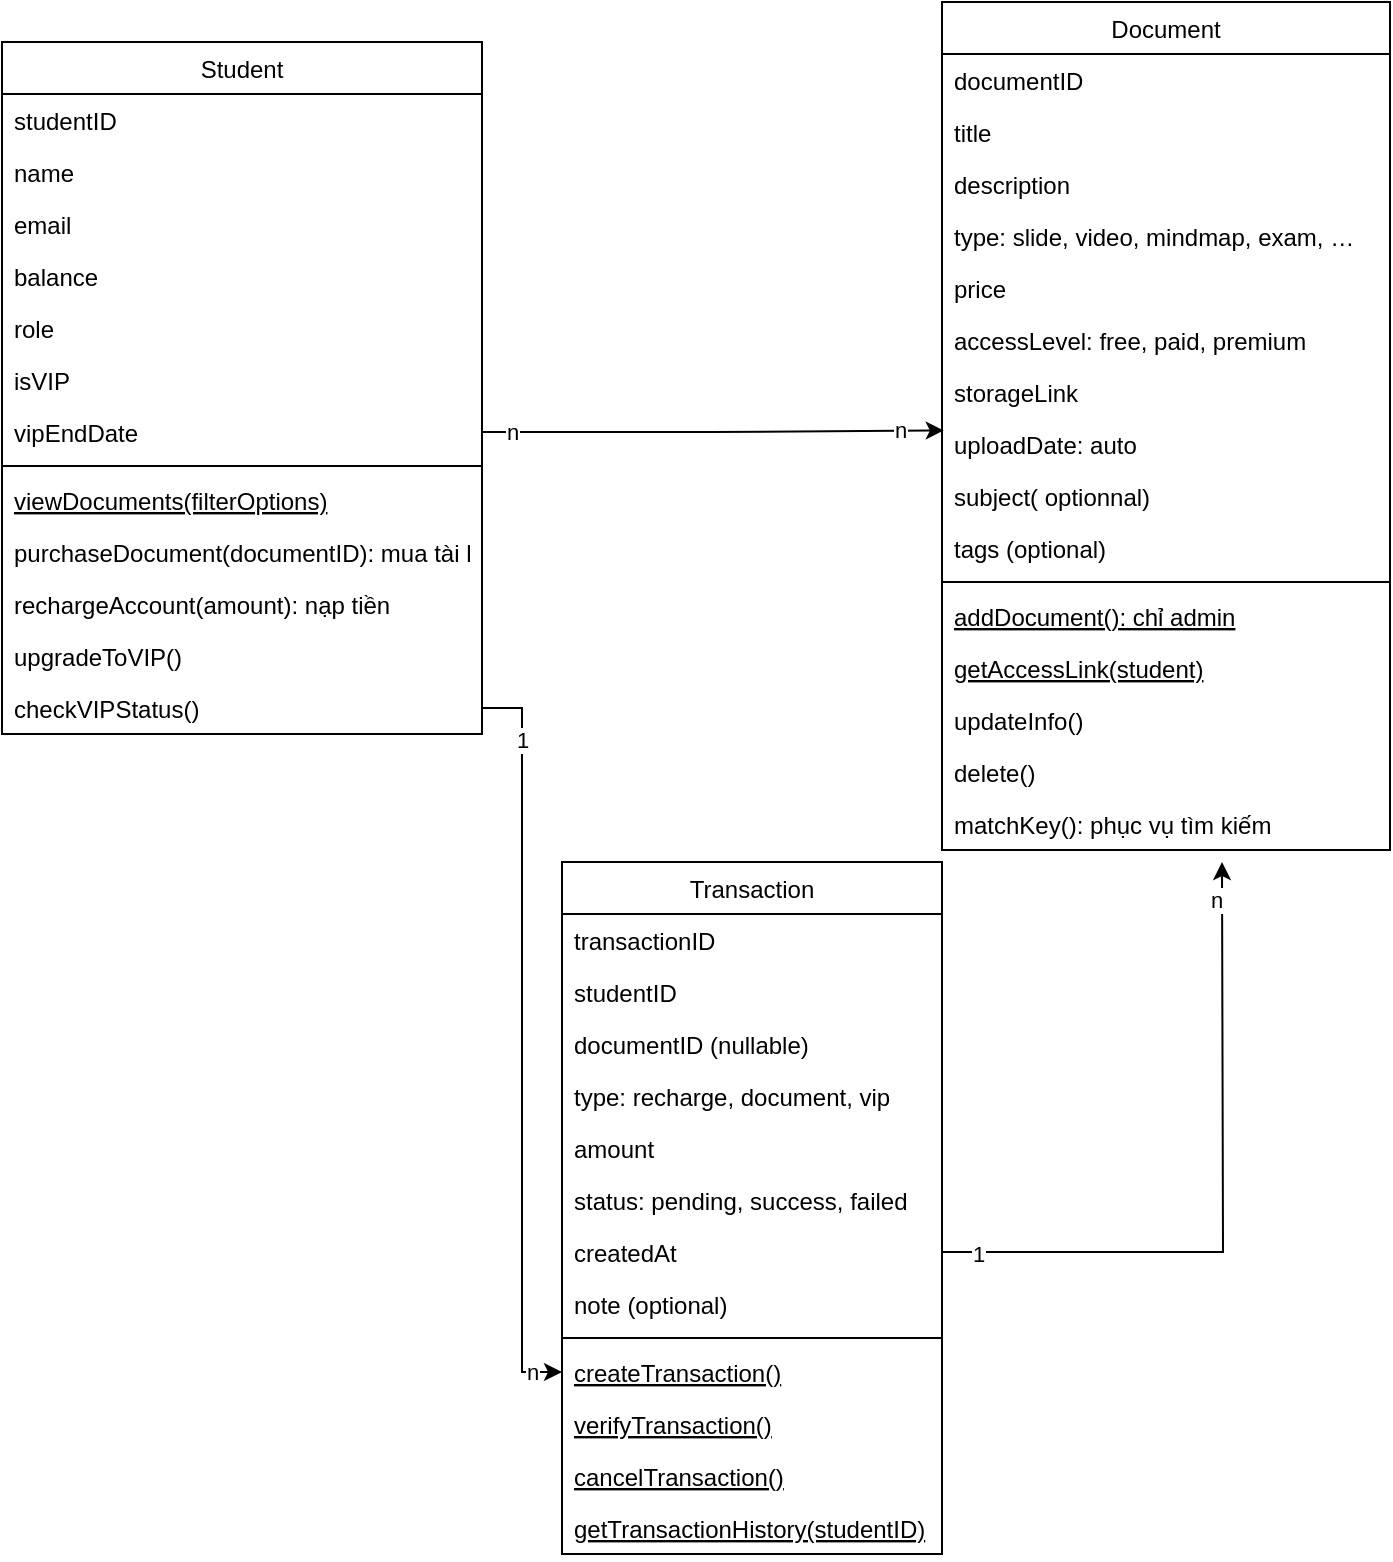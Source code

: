 <mxfile version="28.2.5">
  <diagram id="C5RBs43oDa-KdzZeNtuy" name="Page-1">
    <mxGraphModel dx="1088" dy="613" grid="1" gridSize="10" guides="1" tooltips="1" connect="1" arrows="1" fold="1" page="1" pageScale="1" pageWidth="827" pageHeight="1169" math="0" shadow="0">
      <root>
        <mxCell id="WIyWlLk6GJQsqaUBKTNV-0" />
        <mxCell id="WIyWlLk6GJQsqaUBKTNV-1" parent="WIyWlLk6GJQsqaUBKTNV-0" />
        <mxCell id="HVSNb5SG4b9gGuc0wQKv-1" value="Student" style="swimlane;fontStyle=0;align=center;verticalAlign=top;childLayout=stackLayout;horizontal=1;startSize=26;horizontalStack=0;resizeParent=1;resizeLast=0;collapsible=1;marginBottom=0;rounded=0;shadow=0;strokeWidth=1;" vertex="1" parent="WIyWlLk6GJQsqaUBKTNV-1">
          <mxGeometry x="40" y="30" width="240" height="346" as="geometry">
            <mxRectangle x="130" y="380" width="160" height="26" as="alternateBounds" />
          </mxGeometry>
        </mxCell>
        <mxCell id="HVSNb5SG4b9gGuc0wQKv-2" value="studentID" style="text;align=left;verticalAlign=top;spacingLeft=4;spacingRight=4;overflow=hidden;rotatable=0;points=[[0,0.5],[1,0.5]];portConstraint=eastwest;" vertex="1" parent="HVSNb5SG4b9gGuc0wQKv-1">
          <mxGeometry y="26" width="240" height="26" as="geometry" />
        </mxCell>
        <mxCell id="HVSNb5SG4b9gGuc0wQKv-3" value="name" style="text;align=left;verticalAlign=top;spacingLeft=4;spacingRight=4;overflow=hidden;rotatable=0;points=[[0,0.5],[1,0.5]];portConstraint=eastwest;rounded=0;shadow=0;html=0;" vertex="1" parent="HVSNb5SG4b9gGuc0wQKv-1">
          <mxGeometry y="52" width="240" height="26" as="geometry" />
        </mxCell>
        <mxCell id="HVSNb5SG4b9gGuc0wQKv-7" value="email&#xa;" style="text;align=left;verticalAlign=top;spacingLeft=4;spacingRight=4;overflow=hidden;rotatable=0;points=[[0,0.5],[1,0.5]];portConstraint=eastwest;rounded=0;shadow=0;html=0;" vertex="1" parent="HVSNb5SG4b9gGuc0wQKv-1">
          <mxGeometry y="78" width="240" height="26" as="geometry" />
        </mxCell>
        <mxCell id="HVSNb5SG4b9gGuc0wQKv-8" value="balance" style="text;align=left;verticalAlign=top;spacingLeft=4;spacingRight=4;overflow=hidden;rotatable=0;points=[[0,0.5],[1,0.5]];portConstraint=eastwest;rounded=0;shadow=0;html=0;" vertex="1" parent="HVSNb5SG4b9gGuc0wQKv-1">
          <mxGeometry y="104" width="240" height="26" as="geometry" />
        </mxCell>
        <mxCell id="HVSNb5SG4b9gGuc0wQKv-9" value="role" style="text;align=left;verticalAlign=top;spacingLeft=4;spacingRight=4;overflow=hidden;rotatable=0;points=[[0,0.5],[1,0.5]];portConstraint=eastwest;rounded=0;shadow=0;html=0;" vertex="1" parent="HVSNb5SG4b9gGuc0wQKv-1">
          <mxGeometry y="130" width="240" height="26" as="geometry" />
        </mxCell>
        <mxCell id="HVSNb5SG4b9gGuc0wQKv-10" value="isVIP" style="text;align=left;verticalAlign=top;spacingLeft=4;spacingRight=4;overflow=hidden;rotatable=0;points=[[0,0.5],[1,0.5]];portConstraint=eastwest;rounded=0;shadow=0;html=0;" vertex="1" parent="HVSNb5SG4b9gGuc0wQKv-1">
          <mxGeometry y="156" width="240" height="26" as="geometry" />
        </mxCell>
        <mxCell id="HVSNb5SG4b9gGuc0wQKv-11" value="vipEndDate" style="text;align=left;verticalAlign=top;spacingLeft=4;spacingRight=4;overflow=hidden;rotatable=0;points=[[0,0.5],[1,0.5]];portConstraint=eastwest;rounded=0;shadow=0;html=0;" vertex="1" parent="HVSNb5SG4b9gGuc0wQKv-1">
          <mxGeometry y="182" width="240" height="26" as="geometry" />
        </mxCell>
        <mxCell id="HVSNb5SG4b9gGuc0wQKv-4" value="" style="line;html=1;strokeWidth=1;align=left;verticalAlign=middle;spacingTop=-1;spacingLeft=3;spacingRight=3;rotatable=0;labelPosition=right;points=[];portConstraint=eastwest;" vertex="1" parent="HVSNb5SG4b9gGuc0wQKv-1">
          <mxGeometry y="208" width="240" height="8" as="geometry" />
        </mxCell>
        <mxCell id="HVSNb5SG4b9gGuc0wQKv-5" value="viewDocuments(filterOptions)" style="text;align=left;verticalAlign=top;spacingLeft=4;spacingRight=4;overflow=hidden;rotatable=0;points=[[0,0.5],[1,0.5]];portConstraint=eastwest;fontStyle=4" vertex="1" parent="HVSNb5SG4b9gGuc0wQKv-1">
          <mxGeometry y="216" width="240" height="26" as="geometry" />
        </mxCell>
        <mxCell id="HVSNb5SG4b9gGuc0wQKv-6" value="purchaseDocument(documentID): mua tài liệu" style="text;align=left;verticalAlign=top;spacingLeft=4;spacingRight=4;overflow=hidden;rotatable=0;points=[[0,0.5],[1,0.5]];portConstraint=eastwest;" vertex="1" parent="HVSNb5SG4b9gGuc0wQKv-1">
          <mxGeometry y="242" width="240" height="26" as="geometry" />
        </mxCell>
        <mxCell id="HVSNb5SG4b9gGuc0wQKv-12" value="rechargeAccount(amount): nạp tiền" style="text;align=left;verticalAlign=top;spacingLeft=4;spacingRight=4;overflow=hidden;rotatable=0;points=[[0,0.5],[1,0.5]];portConstraint=eastwest;" vertex="1" parent="HVSNb5SG4b9gGuc0wQKv-1">
          <mxGeometry y="268" width="240" height="26" as="geometry" />
        </mxCell>
        <mxCell id="HVSNb5SG4b9gGuc0wQKv-13" value="upgradeToVIP()&#xa;" style="text;align=left;verticalAlign=top;spacingLeft=4;spacingRight=4;overflow=hidden;rotatable=0;points=[[0,0.5],[1,0.5]];portConstraint=eastwest;" vertex="1" parent="HVSNb5SG4b9gGuc0wQKv-1">
          <mxGeometry y="294" width="240" height="26" as="geometry" />
        </mxCell>
        <mxCell id="HVSNb5SG4b9gGuc0wQKv-14" value="checkVIPStatus()" style="text;align=left;verticalAlign=top;spacingLeft=4;spacingRight=4;overflow=hidden;rotatable=0;points=[[0,0.5],[1,0.5]];portConstraint=eastwest;" vertex="1" parent="HVSNb5SG4b9gGuc0wQKv-1">
          <mxGeometry y="320" width="240" height="26" as="geometry" />
        </mxCell>
        <mxCell id="HVSNb5SG4b9gGuc0wQKv-15" value="Document " style="swimlane;fontStyle=0;align=center;verticalAlign=top;childLayout=stackLayout;horizontal=1;startSize=26;horizontalStack=0;resizeParent=1;resizeLast=0;collapsible=1;marginBottom=0;rounded=0;shadow=0;strokeWidth=1;" vertex="1" parent="WIyWlLk6GJQsqaUBKTNV-1">
          <mxGeometry x="510" y="10" width="224" height="424" as="geometry">
            <mxRectangle x="130" y="380" width="160" height="26" as="alternateBounds" />
          </mxGeometry>
        </mxCell>
        <mxCell id="HVSNb5SG4b9gGuc0wQKv-16" value="documentID" style="text;align=left;verticalAlign=top;spacingLeft=4;spacingRight=4;overflow=hidden;rotatable=0;points=[[0,0.5],[1,0.5]];portConstraint=eastwest;" vertex="1" parent="HVSNb5SG4b9gGuc0wQKv-15">
          <mxGeometry y="26" width="224" height="26" as="geometry" />
        </mxCell>
        <mxCell id="HVSNb5SG4b9gGuc0wQKv-17" value="title" style="text;align=left;verticalAlign=top;spacingLeft=4;spacingRight=4;overflow=hidden;rotatable=0;points=[[0,0.5],[1,0.5]];portConstraint=eastwest;rounded=0;shadow=0;html=0;" vertex="1" parent="HVSNb5SG4b9gGuc0wQKv-15">
          <mxGeometry y="52" width="224" height="26" as="geometry" />
        </mxCell>
        <mxCell id="HVSNb5SG4b9gGuc0wQKv-18" value="description" style="text;align=left;verticalAlign=top;spacingLeft=4;spacingRight=4;overflow=hidden;rotatable=0;points=[[0,0.5],[1,0.5]];portConstraint=eastwest;rounded=0;shadow=0;html=0;" vertex="1" parent="HVSNb5SG4b9gGuc0wQKv-15">
          <mxGeometry y="78" width="224" height="26" as="geometry" />
        </mxCell>
        <mxCell id="HVSNb5SG4b9gGuc0wQKv-19" value="type: slide, video, mindmap, exam, …" style="text;align=left;verticalAlign=top;spacingLeft=4;spacingRight=4;overflow=hidden;rotatable=0;points=[[0,0.5],[1,0.5]];portConstraint=eastwest;rounded=0;shadow=0;html=0;" vertex="1" parent="HVSNb5SG4b9gGuc0wQKv-15">
          <mxGeometry y="104" width="224" height="26" as="geometry" />
        </mxCell>
        <mxCell id="HVSNb5SG4b9gGuc0wQKv-20" value="price" style="text;align=left;verticalAlign=top;spacingLeft=4;spacingRight=4;overflow=hidden;rotatable=0;points=[[0,0.5],[1,0.5]];portConstraint=eastwest;rounded=0;shadow=0;html=0;" vertex="1" parent="HVSNb5SG4b9gGuc0wQKv-15">
          <mxGeometry y="130" width="224" height="26" as="geometry" />
        </mxCell>
        <mxCell id="HVSNb5SG4b9gGuc0wQKv-21" value="accessLevel: free, paid, premium" style="text;align=left;verticalAlign=top;spacingLeft=4;spacingRight=4;overflow=hidden;rotatable=0;points=[[0,0.5],[1,0.5]];portConstraint=eastwest;rounded=0;shadow=0;html=0;" vertex="1" parent="HVSNb5SG4b9gGuc0wQKv-15">
          <mxGeometry y="156" width="224" height="26" as="geometry" />
        </mxCell>
        <mxCell id="HVSNb5SG4b9gGuc0wQKv-22" value="storageLink" style="text;align=left;verticalAlign=top;spacingLeft=4;spacingRight=4;overflow=hidden;rotatable=0;points=[[0,0.5],[1,0.5]];portConstraint=eastwest;rounded=0;shadow=0;html=0;" vertex="1" parent="HVSNb5SG4b9gGuc0wQKv-15">
          <mxGeometry y="182" width="224" height="26" as="geometry" />
        </mxCell>
        <mxCell id="HVSNb5SG4b9gGuc0wQKv-29" value="uploadDate: auto" style="text;align=left;verticalAlign=top;spacingLeft=4;spacingRight=4;overflow=hidden;rotatable=0;points=[[0,0.5],[1,0.5]];portConstraint=eastwest;rounded=0;shadow=0;html=0;" vertex="1" parent="HVSNb5SG4b9gGuc0wQKv-15">
          <mxGeometry y="208" width="224" height="26" as="geometry" />
        </mxCell>
        <mxCell id="HVSNb5SG4b9gGuc0wQKv-30" value="subject( optionnal)" style="text;align=left;verticalAlign=top;spacingLeft=4;spacingRight=4;overflow=hidden;rotatable=0;points=[[0,0.5],[1,0.5]];portConstraint=eastwest;rounded=0;shadow=0;html=0;" vertex="1" parent="HVSNb5SG4b9gGuc0wQKv-15">
          <mxGeometry y="234" width="224" height="26" as="geometry" />
        </mxCell>
        <mxCell id="HVSNb5SG4b9gGuc0wQKv-31" value="tags (optional)" style="text;align=left;verticalAlign=top;spacingLeft=4;spacingRight=4;overflow=hidden;rotatable=0;points=[[0,0.5],[1,0.5]];portConstraint=eastwest;rounded=0;shadow=0;html=0;" vertex="1" parent="HVSNb5SG4b9gGuc0wQKv-15">
          <mxGeometry y="260" width="224" height="26" as="geometry" />
        </mxCell>
        <mxCell id="HVSNb5SG4b9gGuc0wQKv-23" value="" style="line;html=1;strokeWidth=1;align=left;verticalAlign=middle;spacingTop=-1;spacingLeft=3;spacingRight=3;rotatable=0;labelPosition=right;points=[];portConstraint=eastwest;" vertex="1" parent="HVSNb5SG4b9gGuc0wQKv-15">
          <mxGeometry y="286" width="224" height="8" as="geometry" />
        </mxCell>
        <mxCell id="HVSNb5SG4b9gGuc0wQKv-24" value="addDocument(): chỉ admin" style="text;align=left;verticalAlign=top;spacingLeft=4;spacingRight=4;overflow=hidden;rotatable=0;points=[[0,0.5],[1,0.5]];portConstraint=eastwest;fontStyle=4" vertex="1" parent="HVSNb5SG4b9gGuc0wQKv-15">
          <mxGeometry y="294" width="224" height="26" as="geometry" />
        </mxCell>
        <mxCell id="HVSNb5SG4b9gGuc0wQKv-33" value="getAccessLink(student)" style="text;align=left;verticalAlign=top;spacingLeft=4;spacingRight=4;overflow=hidden;rotatable=0;points=[[0,0.5],[1,0.5]];portConstraint=eastwest;fontStyle=4" vertex="1" parent="HVSNb5SG4b9gGuc0wQKv-15">
          <mxGeometry y="320" width="224" height="26" as="geometry" />
        </mxCell>
        <mxCell id="HVSNb5SG4b9gGuc0wQKv-26" value="updateInfo()" style="text;align=left;verticalAlign=top;spacingLeft=4;spacingRight=4;overflow=hidden;rotatable=0;points=[[0,0.5],[1,0.5]];portConstraint=eastwest;" vertex="1" parent="HVSNb5SG4b9gGuc0wQKv-15">
          <mxGeometry y="346" width="224" height="26" as="geometry" />
        </mxCell>
        <mxCell id="HVSNb5SG4b9gGuc0wQKv-27" value="delete()" style="text;align=left;verticalAlign=top;spacingLeft=4;spacingRight=4;overflow=hidden;rotatable=0;points=[[0,0.5],[1,0.5]];portConstraint=eastwest;" vertex="1" parent="HVSNb5SG4b9gGuc0wQKv-15">
          <mxGeometry y="372" width="224" height="26" as="geometry" />
        </mxCell>
        <mxCell id="HVSNb5SG4b9gGuc0wQKv-32" value="matchKey(): phục vụ tìm kiếm" style="text;align=left;verticalAlign=top;spacingLeft=4;spacingRight=4;overflow=hidden;rotatable=0;points=[[0,0.5],[1,0.5]];portConstraint=eastwest;" vertex="1" parent="HVSNb5SG4b9gGuc0wQKv-15">
          <mxGeometry y="398" width="224" height="26" as="geometry" />
        </mxCell>
        <mxCell id="HVSNb5SG4b9gGuc0wQKv-38" value="Transaction" style="swimlane;fontStyle=0;align=center;verticalAlign=top;childLayout=stackLayout;horizontal=1;startSize=26;horizontalStack=0;resizeParent=1;resizeLast=0;collapsible=1;marginBottom=0;rounded=0;shadow=0;strokeWidth=1;" vertex="1" parent="WIyWlLk6GJQsqaUBKTNV-1">
          <mxGeometry x="320" y="440" width="190" height="346" as="geometry">
            <mxRectangle x="130" y="380" width="160" height="26" as="alternateBounds" />
          </mxGeometry>
        </mxCell>
        <mxCell id="HVSNb5SG4b9gGuc0wQKv-39" value="transactionID" style="text;align=left;verticalAlign=top;spacingLeft=4;spacingRight=4;overflow=hidden;rotatable=0;points=[[0,0.5],[1,0.5]];portConstraint=eastwest;" vertex="1" parent="HVSNb5SG4b9gGuc0wQKv-38">
          <mxGeometry y="26" width="190" height="26" as="geometry" />
        </mxCell>
        <mxCell id="HVSNb5SG4b9gGuc0wQKv-40" value="studentID" style="text;align=left;verticalAlign=top;spacingLeft=4;spacingRight=4;overflow=hidden;rotatable=0;points=[[0,0.5],[1,0.5]];portConstraint=eastwest;rounded=0;shadow=0;html=0;" vertex="1" parent="HVSNb5SG4b9gGuc0wQKv-38">
          <mxGeometry y="52" width="190" height="26" as="geometry" />
        </mxCell>
        <mxCell id="HVSNb5SG4b9gGuc0wQKv-66" value="documentID (nullable)" style="text;align=left;verticalAlign=top;spacingLeft=4;spacingRight=4;overflow=hidden;rotatable=0;points=[[0,0.5],[1,0.5]];portConstraint=eastwest;rounded=0;shadow=0;html=0;" vertex="1" parent="HVSNb5SG4b9gGuc0wQKv-38">
          <mxGeometry y="78" width="190" height="26" as="geometry" />
        </mxCell>
        <mxCell id="HVSNb5SG4b9gGuc0wQKv-41" value="type: recharge, document, vip" style="text;align=left;verticalAlign=top;spacingLeft=4;spacingRight=4;overflow=hidden;rotatable=0;points=[[0,0.5],[1,0.5]];portConstraint=eastwest;rounded=0;shadow=0;html=0;" vertex="1" parent="HVSNb5SG4b9gGuc0wQKv-38">
          <mxGeometry y="104" width="190" height="26" as="geometry" />
        </mxCell>
        <mxCell id="HVSNb5SG4b9gGuc0wQKv-42" value="amount" style="text;align=left;verticalAlign=top;spacingLeft=4;spacingRight=4;overflow=hidden;rotatable=0;points=[[0,0.5],[1,0.5]];portConstraint=eastwest;rounded=0;shadow=0;html=0;" vertex="1" parent="HVSNb5SG4b9gGuc0wQKv-38">
          <mxGeometry y="130" width="190" height="26" as="geometry" />
        </mxCell>
        <mxCell id="HVSNb5SG4b9gGuc0wQKv-43" value="status: pending, success, failed" style="text;align=left;verticalAlign=top;spacingLeft=4;spacingRight=4;overflow=hidden;rotatable=0;points=[[0,0.5],[1,0.5]];portConstraint=eastwest;rounded=0;shadow=0;html=0;" vertex="1" parent="HVSNb5SG4b9gGuc0wQKv-38">
          <mxGeometry y="156" width="190" height="26" as="geometry" />
        </mxCell>
        <mxCell id="HVSNb5SG4b9gGuc0wQKv-75" style="edgeStyle=orthogonalEdgeStyle;rounded=0;orthogonalLoop=1;jettySize=auto;html=1;" edge="1" parent="HVSNb5SG4b9gGuc0wQKv-38" source="HVSNb5SG4b9gGuc0wQKv-44">
          <mxGeometry relative="1" as="geometry">
            <mxPoint x="330" as="targetPoint" />
          </mxGeometry>
        </mxCell>
        <mxCell id="HVSNb5SG4b9gGuc0wQKv-76" value="1" style="edgeLabel;html=1;align=center;verticalAlign=middle;resizable=0;points=[];" vertex="1" connectable="0" parent="HVSNb5SG4b9gGuc0wQKv-75">
          <mxGeometry x="-0.897" y="-1" relative="1" as="geometry">
            <mxPoint as="offset" />
          </mxGeometry>
        </mxCell>
        <mxCell id="HVSNb5SG4b9gGuc0wQKv-77" value="n" style="edgeLabel;html=1;align=center;verticalAlign=middle;resizable=0;points=[];" vertex="1" connectable="0" parent="HVSNb5SG4b9gGuc0wQKv-75">
          <mxGeometry x="0.887" y="3" relative="1" as="geometry">
            <mxPoint as="offset" />
          </mxGeometry>
        </mxCell>
        <mxCell id="HVSNb5SG4b9gGuc0wQKv-44" value="createdAt" style="text;align=left;verticalAlign=top;spacingLeft=4;spacingRight=4;overflow=hidden;rotatable=0;points=[[0,0.5],[1,0.5]];portConstraint=eastwest;rounded=0;shadow=0;html=0;" vertex="1" parent="HVSNb5SG4b9gGuc0wQKv-38">
          <mxGeometry y="182" width="190" height="26" as="geometry" />
        </mxCell>
        <mxCell id="HVSNb5SG4b9gGuc0wQKv-45" value="note (optional)" style="text;align=left;verticalAlign=top;spacingLeft=4;spacingRight=4;overflow=hidden;rotatable=0;points=[[0,0.5],[1,0.5]];portConstraint=eastwest;rounded=0;shadow=0;html=0;" vertex="1" parent="HVSNb5SG4b9gGuc0wQKv-38">
          <mxGeometry y="208" width="190" height="26" as="geometry" />
        </mxCell>
        <mxCell id="HVSNb5SG4b9gGuc0wQKv-46" value="" style="line;html=1;strokeWidth=1;align=left;verticalAlign=middle;spacingTop=-1;spacingLeft=3;spacingRight=3;rotatable=0;labelPosition=right;points=[];portConstraint=eastwest;" vertex="1" parent="HVSNb5SG4b9gGuc0wQKv-38">
          <mxGeometry y="234" width="190" height="8" as="geometry" />
        </mxCell>
        <mxCell id="HVSNb5SG4b9gGuc0wQKv-47" value="createTransaction()" style="text;align=left;verticalAlign=top;spacingLeft=4;spacingRight=4;overflow=hidden;rotatable=0;points=[[0,0.5],[1,0.5]];portConstraint=eastwest;fontStyle=4" vertex="1" parent="HVSNb5SG4b9gGuc0wQKv-38">
          <mxGeometry y="242" width="190" height="26" as="geometry" />
        </mxCell>
        <mxCell id="HVSNb5SG4b9gGuc0wQKv-67" value="verifyTransaction()" style="text;align=left;verticalAlign=top;spacingLeft=4;spacingRight=4;overflow=hidden;rotatable=0;points=[[0,0.5],[1,0.5]];portConstraint=eastwest;fontStyle=4" vertex="1" parent="HVSNb5SG4b9gGuc0wQKv-38">
          <mxGeometry y="268" width="190" height="26" as="geometry" />
        </mxCell>
        <mxCell id="HVSNb5SG4b9gGuc0wQKv-68" value="cancelTransaction()" style="text;align=left;verticalAlign=top;spacingLeft=4;spacingRight=4;overflow=hidden;rotatable=0;points=[[0,0.5],[1,0.5]];portConstraint=eastwest;fontStyle=4" vertex="1" parent="HVSNb5SG4b9gGuc0wQKv-38">
          <mxGeometry y="294" width="190" height="26" as="geometry" />
        </mxCell>
        <mxCell id="HVSNb5SG4b9gGuc0wQKv-69" value="getTransactionHistory(studentID)" style="text;align=left;verticalAlign=top;spacingLeft=4;spacingRight=4;overflow=hidden;rotatable=0;points=[[0,0.5],[1,0.5]];portConstraint=eastwest;fontStyle=4" vertex="1" parent="HVSNb5SG4b9gGuc0wQKv-38">
          <mxGeometry y="320" width="190" height="26" as="geometry" />
        </mxCell>
        <mxCell id="HVSNb5SG4b9gGuc0wQKv-72" style="edgeStyle=orthogonalEdgeStyle;rounded=0;orthogonalLoop=1;jettySize=auto;html=1;exitX=1;exitY=0.5;exitDx=0;exitDy=0;entryX=0;entryY=0.5;entryDx=0;entryDy=0;" edge="1" parent="WIyWlLk6GJQsqaUBKTNV-1" source="HVSNb5SG4b9gGuc0wQKv-14" target="HVSNb5SG4b9gGuc0wQKv-47">
          <mxGeometry relative="1" as="geometry" />
        </mxCell>
        <mxCell id="HVSNb5SG4b9gGuc0wQKv-73" value="n" style="edgeLabel;html=1;align=center;verticalAlign=middle;resizable=0;points=[];" vertex="1" connectable="0" parent="HVSNb5SG4b9gGuc0wQKv-72">
          <mxGeometry x="0.919" relative="1" as="geometry">
            <mxPoint as="offset" />
          </mxGeometry>
        </mxCell>
        <mxCell id="HVSNb5SG4b9gGuc0wQKv-74" value="1" style="edgeLabel;html=1;align=center;verticalAlign=middle;resizable=0;points=[];" vertex="1" connectable="0" parent="HVSNb5SG4b9gGuc0wQKv-72">
          <mxGeometry x="-0.807" relative="1" as="geometry">
            <mxPoint as="offset" />
          </mxGeometry>
        </mxCell>
        <mxCell id="HVSNb5SG4b9gGuc0wQKv-78" style="edgeStyle=orthogonalEdgeStyle;rounded=0;orthogonalLoop=1;jettySize=auto;html=1;entryX=0.004;entryY=0.239;entryDx=0;entryDy=0;entryPerimeter=0;" edge="1" parent="WIyWlLk6GJQsqaUBKTNV-1" source="HVSNb5SG4b9gGuc0wQKv-11" target="HVSNb5SG4b9gGuc0wQKv-29">
          <mxGeometry relative="1" as="geometry" />
        </mxCell>
        <mxCell id="HVSNb5SG4b9gGuc0wQKv-79" value="n" style="edgeLabel;html=1;align=center;verticalAlign=middle;resizable=0;points=[];" vertex="1" connectable="0" parent="HVSNb5SG4b9gGuc0wQKv-78">
          <mxGeometry x="-0.873" relative="1" as="geometry">
            <mxPoint as="offset" />
          </mxGeometry>
        </mxCell>
        <mxCell id="HVSNb5SG4b9gGuc0wQKv-80" value="n" style="edgeLabel;html=1;align=center;verticalAlign=middle;resizable=0;points=[];" vertex="1" connectable="0" parent="HVSNb5SG4b9gGuc0wQKv-78">
          <mxGeometry x="0.811" relative="1" as="geometry">
            <mxPoint as="offset" />
          </mxGeometry>
        </mxCell>
      </root>
    </mxGraphModel>
  </diagram>
</mxfile>
